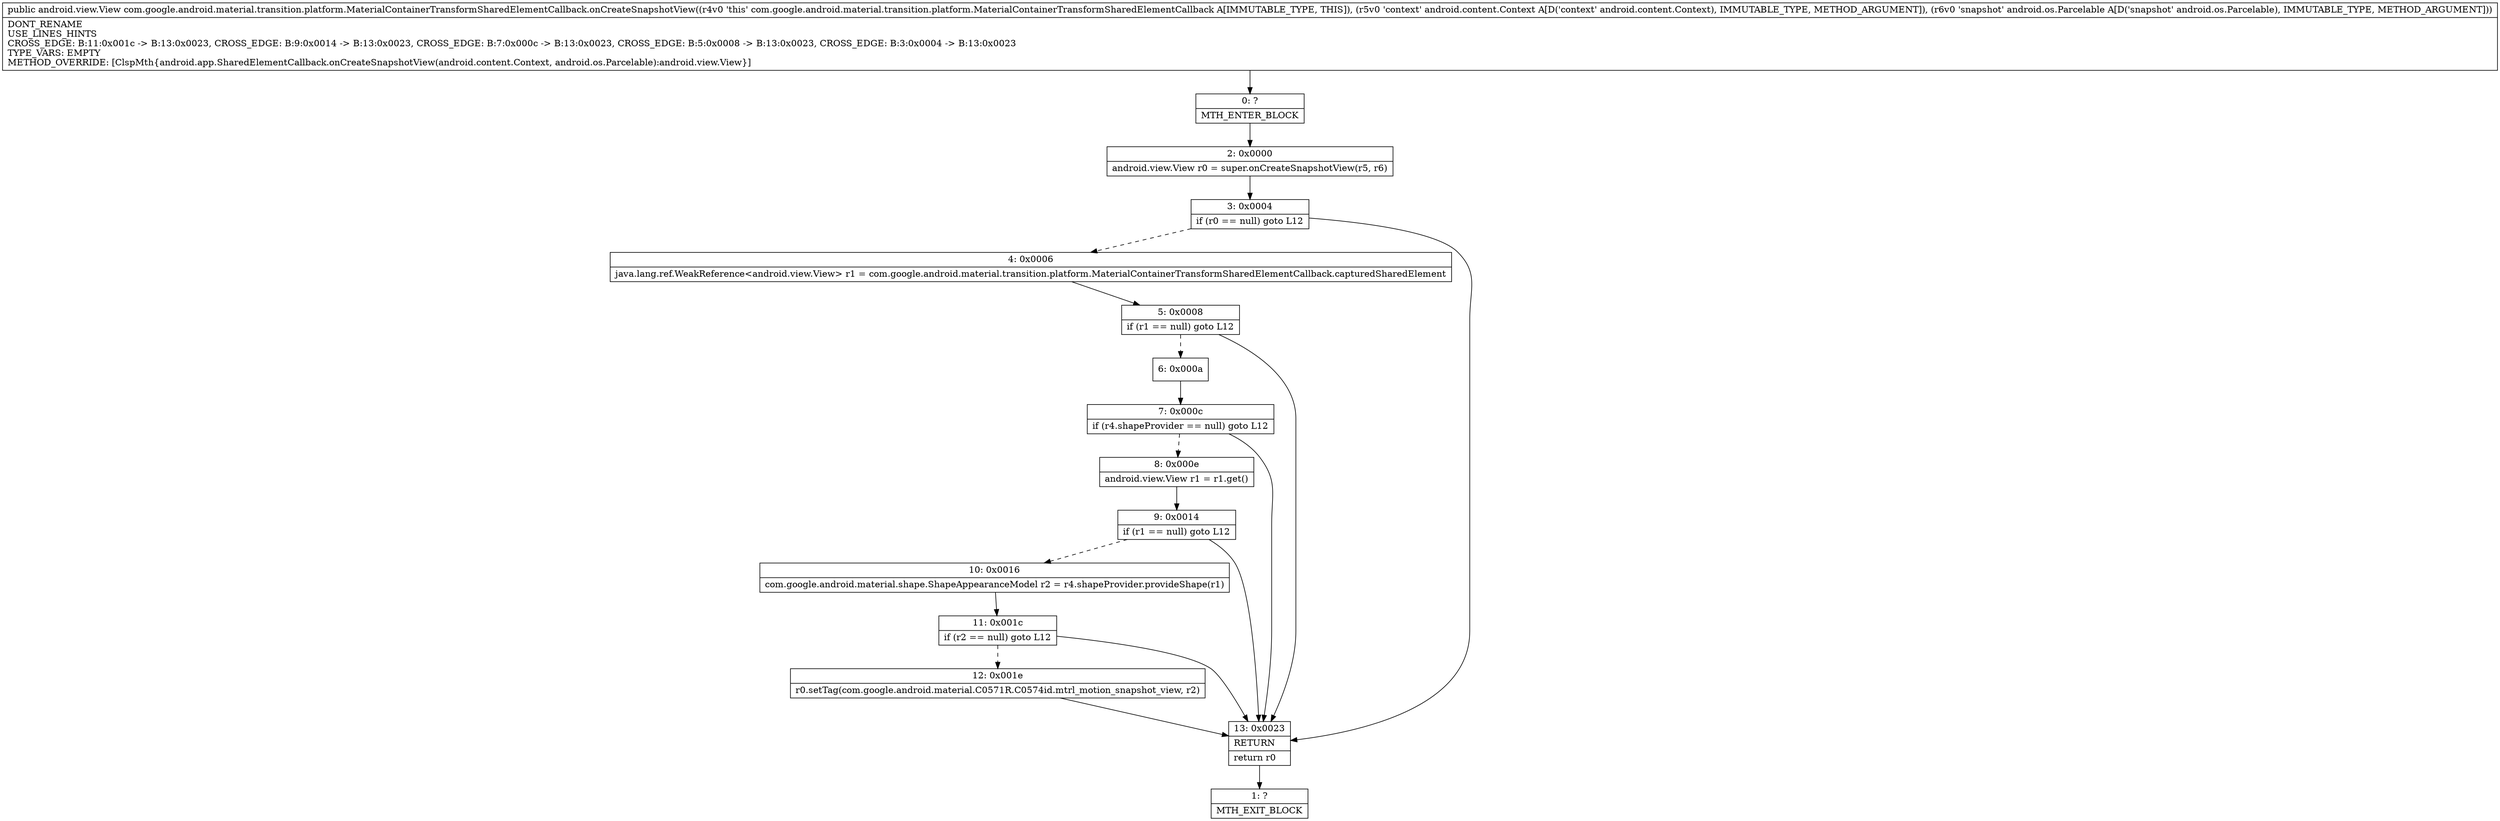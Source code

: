digraph "CFG forcom.google.android.material.transition.platform.MaterialContainerTransformSharedElementCallback.onCreateSnapshotView(Landroid\/content\/Context;Landroid\/os\/Parcelable;)Landroid\/view\/View;" {
Node_0 [shape=record,label="{0\:\ ?|MTH_ENTER_BLOCK\l}"];
Node_2 [shape=record,label="{2\:\ 0x0000|android.view.View r0 = super.onCreateSnapshotView(r5, r6)\l}"];
Node_3 [shape=record,label="{3\:\ 0x0004|if (r0 == null) goto L12\l}"];
Node_4 [shape=record,label="{4\:\ 0x0006|java.lang.ref.WeakReference\<android.view.View\> r1 = com.google.android.material.transition.platform.MaterialContainerTransformSharedElementCallback.capturedSharedElement\l}"];
Node_5 [shape=record,label="{5\:\ 0x0008|if (r1 == null) goto L12\l}"];
Node_6 [shape=record,label="{6\:\ 0x000a}"];
Node_7 [shape=record,label="{7\:\ 0x000c|if (r4.shapeProvider == null) goto L12\l}"];
Node_8 [shape=record,label="{8\:\ 0x000e|android.view.View r1 = r1.get()\l}"];
Node_9 [shape=record,label="{9\:\ 0x0014|if (r1 == null) goto L12\l}"];
Node_10 [shape=record,label="{10\:\ 0x0016|com.google.android.material.shape.ShapeAppearanceModel r2 = r4.shapeProvider.provideShape(r1)\l}"];
Node_11 [shape=record,label="{11\:\ 0x001c|if (r2 == null) goto L12\l}"];
Node_12 [shape=record,label="{12\:\ 0x001e|r0.setTag(com.google.android.material.C0571R.C0574id.mtrl_motion_snapshot_view, r2)\l}"];
Node_13 [shape=record,label="{13\:\ 0x0023|RETURN\l|return r0\l}"];
Node_1 [shape=record,label="{1\:\ ?|MTH_EXIT_BLOCK\l}"];
MethodNode[shape=record,label="{public android.view.View com.google.android.material.transition.platform.MaterialContainerTransformSharedElementCallback.onCreateSnapshotView((r4v0 'this' com.google.android.material.transition.platform.MaterialContainerTransformSharedElementCallback A[IMMUTABLE_TYPE, THIS]), (r5v0 'context' android.content.Context A[D('context' android.content.Context), IMMUTABLE_TYPE, METHOD_ARGUMENT]), (r6v0 'snapshot' android.os.Parcelable A[D('snapshot' android.os.Parcelable), IMMUTABLE_TYPE, METHOD_ARGUMENT]))  | DONT_RENAME\lUSE_LINES_HINTS\lCROSS_EDGE: B:11:0x001c \-\> B:13:0x0023, CROSS_EDGE: B:9:0x0014 \-\> B:13:0x0023, CROSS_EDGE: B:7:0x000c \-\> B:13:0x0023, CROSS_EDGE: B:5:0x0008 \-\> B:13:0x0023, CROSS_EDGE: B:3:0x0004 \-\> B:13:0x0023\lTYPE_VARS: EMPTY\lMETHOD_OVERRIDE: [ClspMth\{android.app.SharedElementCallback.onCreateSnapshotView(android.content.Context, android.os.Parcelable):android.view.View\}]\l}"];
MethodNode -> Node_0;Node_0 -> Node_2;
Node_2 -> Node_3;
Node_3 -> Node_4[style=dashed];
Node_3 -> Node_13;
Node_4 -> Node_5;
Node_5 -> Node_6[style=dashed];
Node_5 -> Node_13;
Node_6 -> Node_7;
Node_7 -> Node_8[style=dashed];
Node_7 -> Node_13;
Node_8 -> Node_9;
Node_9 -> Node_10[style=dashed];
Node_9 -> Node_13;
Node_10 -> Node_11;
Node_11 -> Node_12[style=dashed];
Node_11 -> Node_13;
Node_12 -> Node_13;
Node_13 -> Node_1;
}

